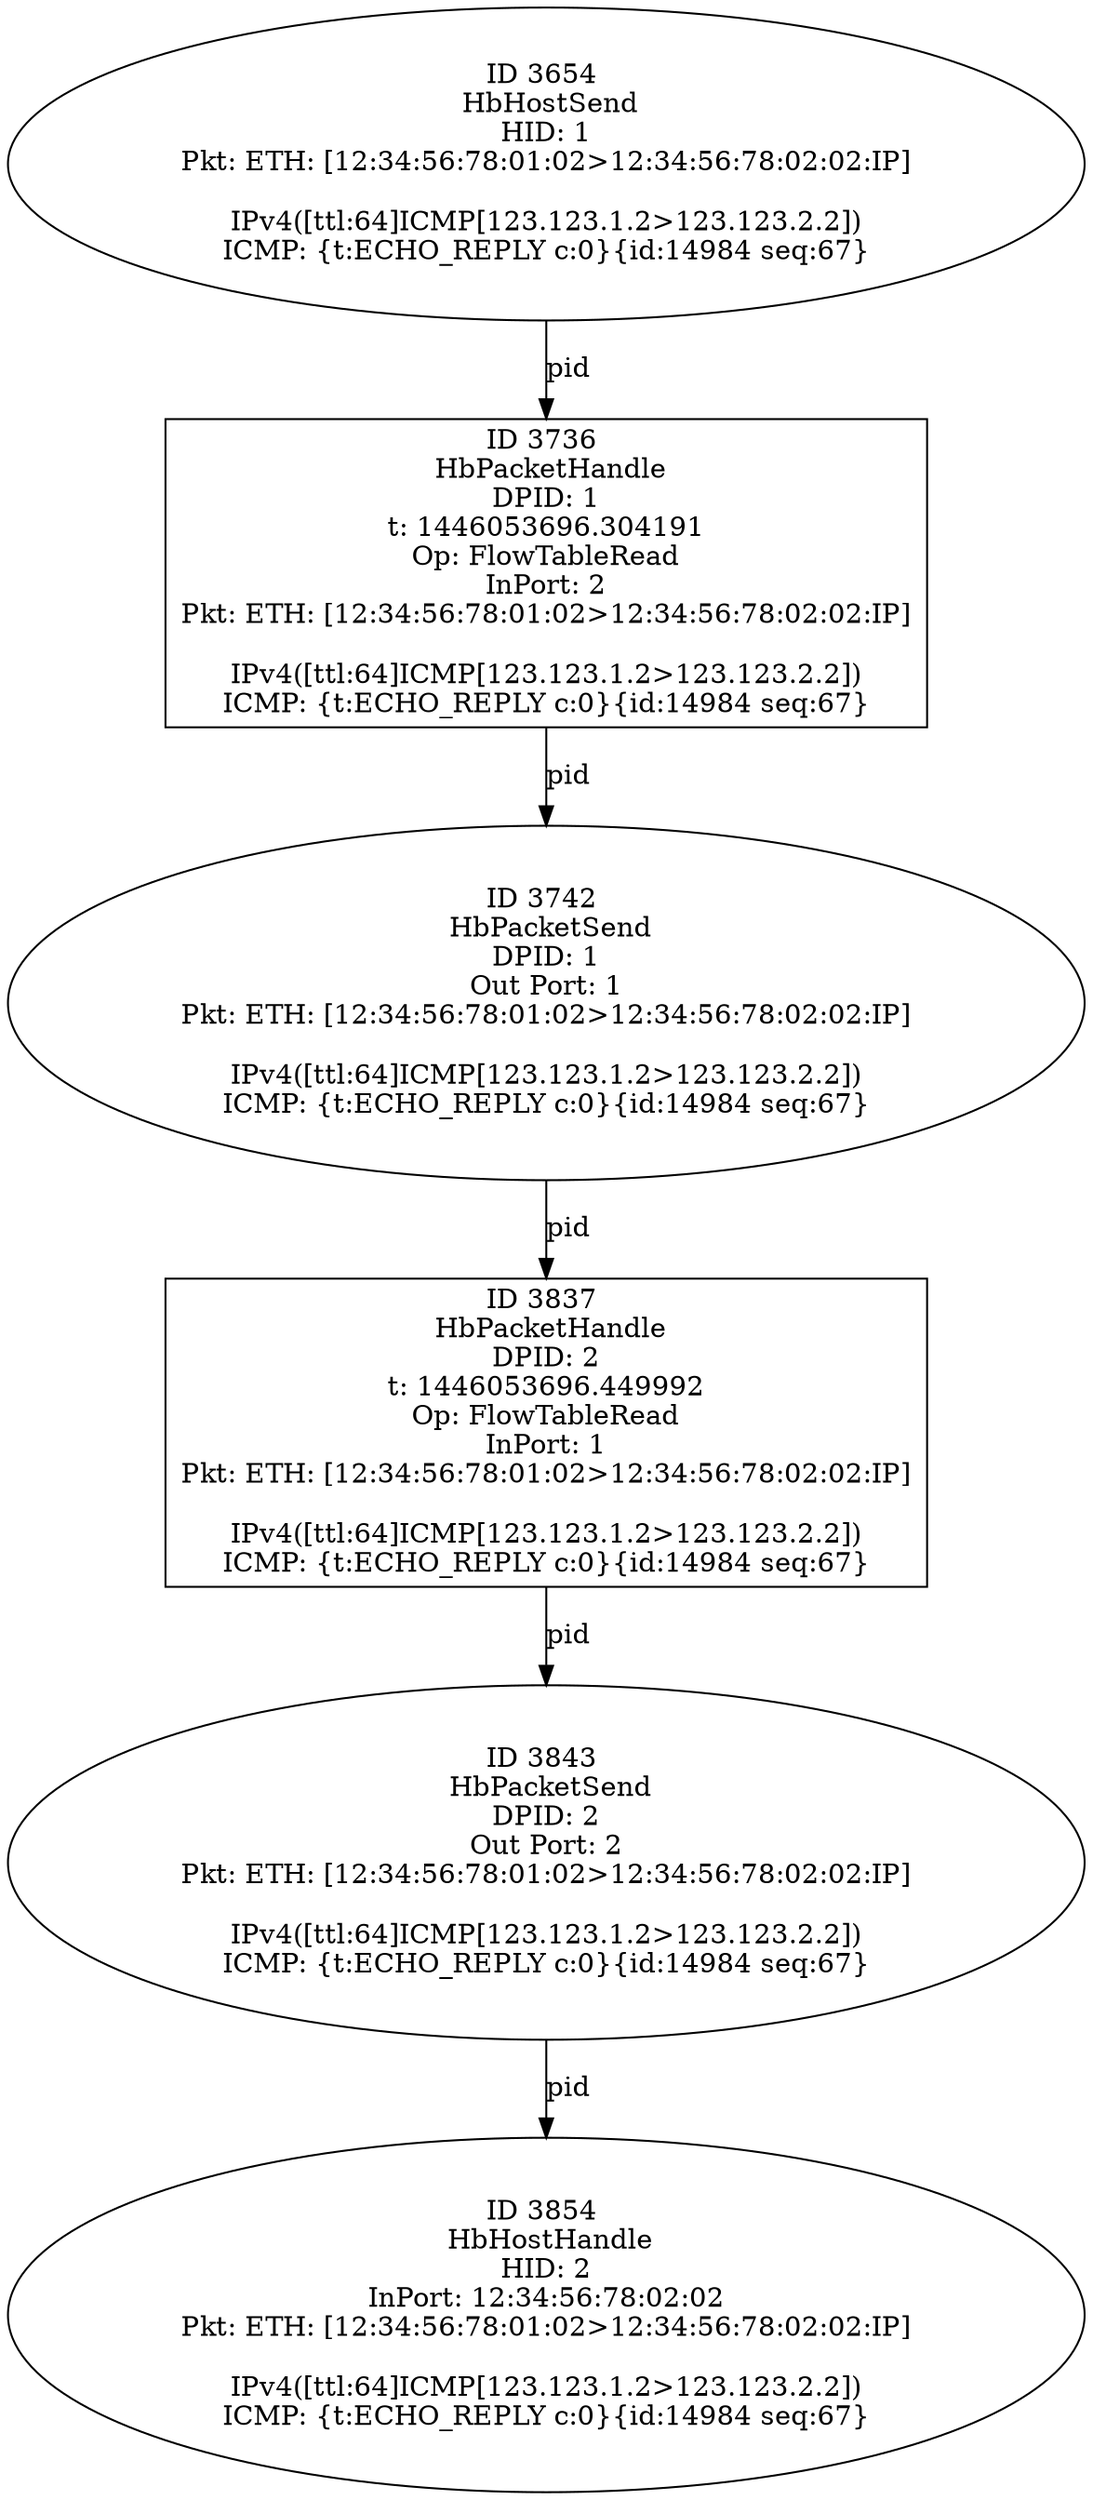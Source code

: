 strict digraph G {
3843 [shape=oval, event=<hb_events.HbPacketSend object at 0x10474f8d0>, label="ID 3843 
 HbPacketSend
DPID: 2
Out Port: 2
Pkt: ETH: [12:34:56:78:01:02>12:34:56:78:02:02:IP]

IPv4([ttl:64]ICMP[123.123.1.2>123.123.2.2])
ICMP: {t:ECHO_REPLY c:0}{id:14984 seq:67}"];
3654 [shape=oval, event=<hb_events.HbHostSend object at 0x1046c4110>, label="ID 3654 
 HbHostSend
HID: 1
Pkt: ETH: [12:34:56:78:01:02>12:34:56:78:02:02:IP]

IPv4([ttl:64]ICMP[123.123.1.2>123.123.2.2])
ICMP: {t:ECHO_REPLY c:0}{id:14984 seq:67}"];
3854 [shape=oval, event=<hb_events.HbHostHandle object at 0x104763790>, label="ID 3854 
 HbHostHandle
HID: 2
InPort: 12:34:56:78:02:02
Pkt: ETH: [12:34:56:78:01:02>12:34:56:78:02:02:IP]

IPv4([ttl:64]ICMP[123.123.1.2>123.123.2.2])
ICMP: {t:ECHO_REPLY c:0}{id:14984 seq:67}"];
3736 [shape=box, event=<hb_events.HbPacketHandle object at 0x104715050>, label="ID 3736 
 HbPacketHandle
DPID: 1
t: 1446053696.304191
Op: FlowTableRead
InPort: 2
Pkt: ETH: [12:34:56:78:01:02>12:34:56:78:02:02:IP]

IPv4([ttl:64]ICMP[123.123.1.2>123.123.2.2])
ICMP: {t:ECHO_REPLY c:0}{id:14984 seq:67}"];
3837 [shape=box, event=<hb_events.HbPacketHandle object at 0x10474f490>, label="ID 3837 
 HbPacketHandle
DPID: 2
t: 1446053696.449992
Op: FlowTableRead
InPort: 1
Pkt: ETH: [12:34:56:78:01:02>12:34:56:78:02:02:IP]

IPv4([ttl:64]ICMP[123.123.1.2>123.123.2.2])
ICMP: {t:ECHO_REPLY c:0}{id:14984 seq:67}"];
3742 [shape=oval, event=<hb_events.HbPacketSend object at 0x10470a910>, label="ID 3742 
 HbPacketSend
DPID: 1
Out Port: 1
Pkt: ETH: [12:34:56:78:01:02>12:34:56:78:02:02:IP]

IPv4([ttl:64]ICMP[123.123.1.2>123.123.2.2])
ICMP: {t:ECHO_REPLY c:0}{id:14984 seq:67}"];
3843 -> 3854  [rel=pid, label=pid];
3654 -> 3736  [rel=pid, label=pid];
3736 -> 3742  [rel=pid, label=pid];
3837 -> 3843  [rel=pid, label=pid];
3742 -> 3837  [rel=pid, label=pid];
}
